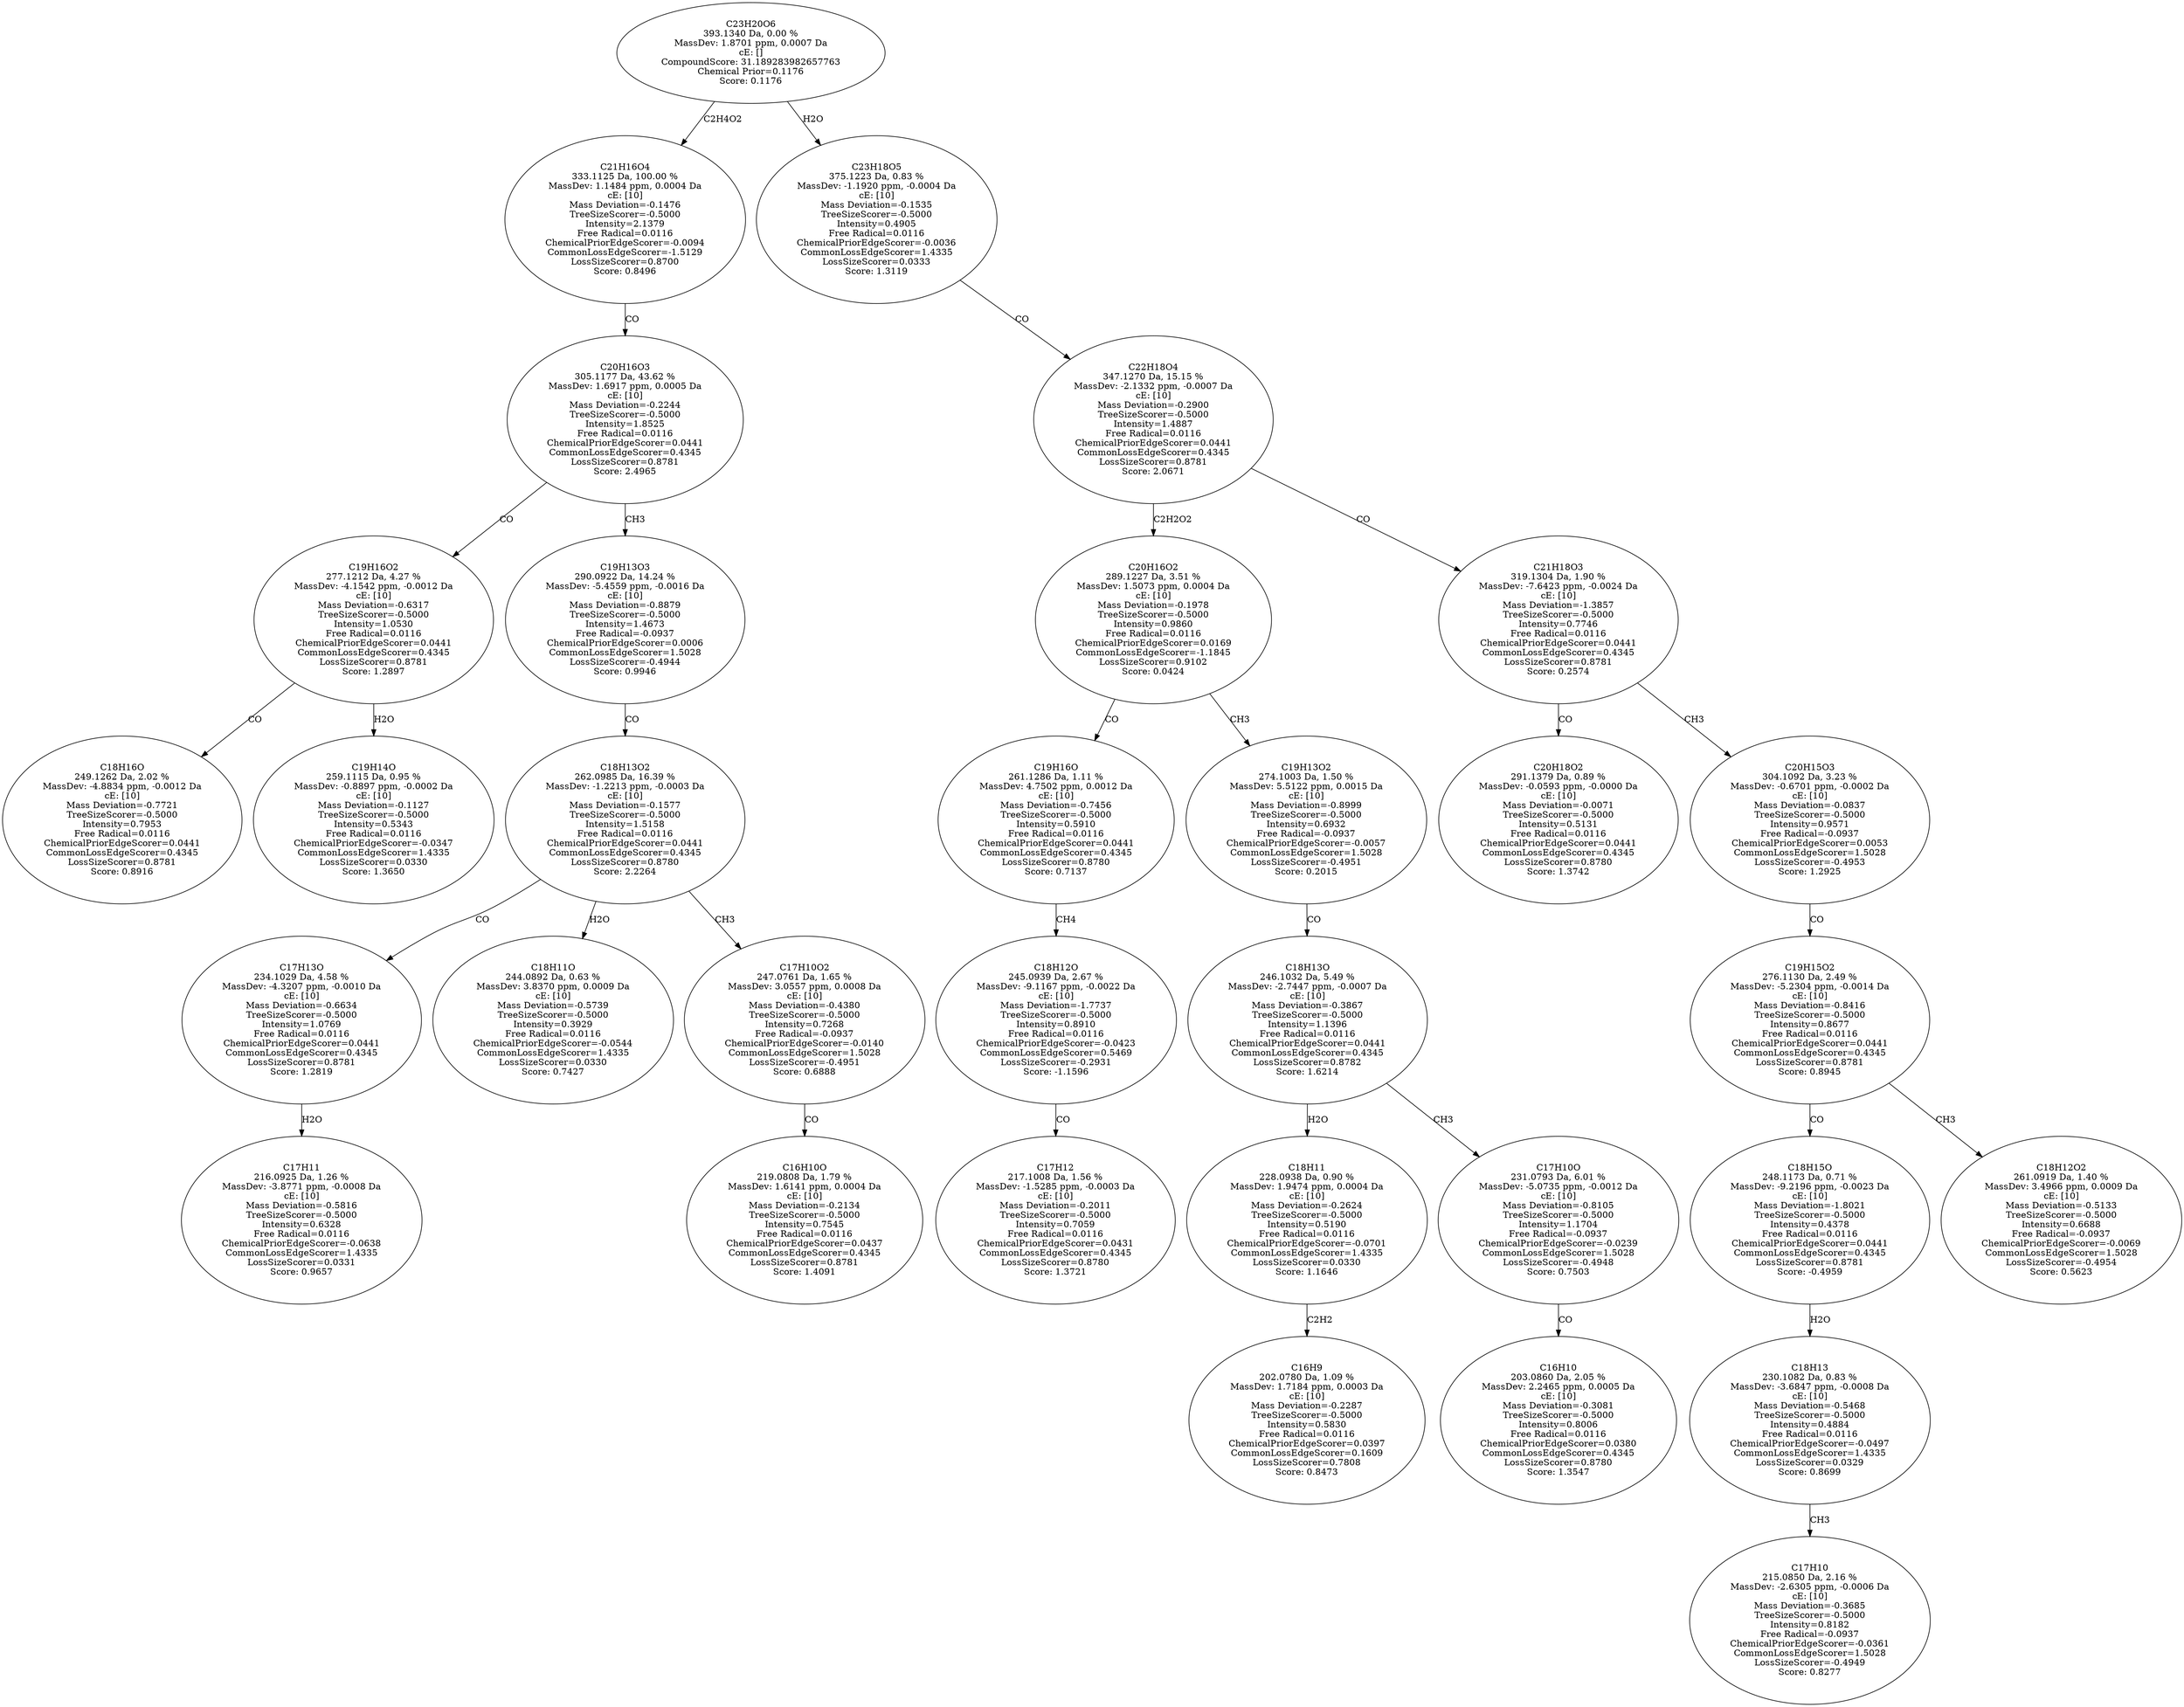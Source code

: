strict digraph {
v1 [label="C18H16O\n249.1262 Da, 2.02 %\nMassDev: -4.8834 ppm, -0.0012 Da\ncE: [10]\nMass Deviation=-0.7721\nTreeSizeScorer=-0.5000\nIntensity=0.7953\nFree Radical=0.0116\nChemicalPriorEdgeScorer=0.0441\nCommonLossEdgeScorer=0.4345\nLossSizeScorer=0.8781\nScore: 0.8916"];
v2 [label="C19H14O\n259.1115 Da, 0.95 %\nMassDev: -0.8897 ppm, -0.0002 Da\ncE: [10]\nMass Deviation=-0.1127\nTreeSizeScorer=-0.5000\nIntensity=0.5343\nFree Radical=0.0116\nChemicalPriorEdgeScorer=-0.0347\nCommonLossEdgeScorer=1.4335\nLossSizeScorer=0.0330\nScore: 1.3650"];
v3 [label="C19H16O2\n277.1212 Da, 4.27 %\nMassDev: -4.1542 ppm, -0.0012 Da\ncE: [10]\nMass Deviation=-0.6317\nTreeSizeScorer=-0.5000\nIntensity=1.0530\nFree Radical=0.0116\nChemicalPriorEdgeScorer=0.0441\nCommonLossEdgeScorer=0.4345\nLossSizeScorer=0.8781\nScore: 1.2897"];
v4 [label="C17H11\n216.0925 Da, 1.26 %\nMassDev: -3.8771 ppm, -0.0008 Da\ncE: [10]\nMass Deviation=-0.5816\nTreeSizeScorer=-0.5000\nIntensity=0.6328\nFree Radical=0.0116\nChemicalPriorEdgeScorer=-0.0638\nCommonLossEdgeScorer=1.4335\nLossSizeScorer=0.0331\nScore: 0.9657"];
v5 [label="C17H13O\n234.1029 Da, 4.58 %\nMassDev: -4.3207 ppm, -0.0010 Da\ncE: [10]\nMass Deviation=-0.6634\nTreeSizeScorer=-0.5000\nIntensity=1.0769\nFree Radical=0.0116\nChemicalPriorEdgeScorer=0.0441\nCommonLossEdgeScorer=0.4345\nLossSizeScorer=0.8781\nScore: 1.2819"];
v6 [label="C18H11O\n244.0892 Da, 0.63 %\nMassDev: 3.8370 ppm, 0.0009 Da\ncE: [10]\nMass Deviation=-0.5739\nTreeSizeScorer=-0.5000\nIntensity=0.3929\nFree Radical=0.0116\nChemicalPriorEdgeScorer=-0.0544\nCommonLossEdgeScorer=1.4335\nLossSizeScorer=0.0330\nScore: 0.7427"];
v7 [label="C16H10O\n219.0808 Da, 1.79 %\nMassDev: 1.6141 ppm, 0.0004 Da\ncE: [10]\nMass Deviation=-0.2134\nTreeSizeScorer=-0.5000\nIntensity=0.7545\nFree Radical=0.0116\nChemicalPriorEdgeScorer=0.0437\nCommonLossEdgeScorer=0.4345\nLossSizeScorer=0.8781\nScore: 1.4091"];
v8 [label="C17H10O2\n247.0761 Da, 1.65 %\nMassDev: 3.0557 ppm, 0.0008 Da\ncE: [10]\nMass Deviation=-0.4380\nTreeSizeScorer=-0.5000\nIntensity=0.7268\nFree Radical=-0.0937\nChemicalPriorEdgeScorer=-0.0140\nCommonLossEdgeScorer=1.5028\nLossSizeScorer=-0.4951\nScore: 0.6888"];
v9 [label="C18H13O2\n262.0985 Da, 16.39 %\nMassDev: -1.2213 ppm, -0.0003 Da\ncE: [10]\nMass Deviation=-0.1577\nTreeSizeScorer=-0.5000\nIntensity=1.5158\nFree Radical=0.0116\nChemicalPriorEdgeScorer=0.0441\nCommonLossEdgeScorer=0.4345\nLossSizeScorer=0.8780\nScore: 2.2264"];
v10 [label="C19H13O3\n290.0922 Da, 14.24 %\nMassDev: -5.4559 ppm, -0.0016 Da\ncE: [10]\nMass Deviation=-0.8879\nTreeSizeScorer=-0.5000\nIntensity=1.4673\nFree Radical=-0.0937\nChemicalPriorEdgeScorer=0.0006\nCommonLossEdgeScorer=1.5028\nLossSizeScorer=-0.4944\nScore: 0.9946"];
v11 [label="C20H16O3\n305.1177 Da, 43.62 %\nMassDev: 1.6917 ppm, 0.0005 Da\ncE: [10]\nMass Deviation=-0.2244\nTreeSizeScorer=-0.5000\nIntensity=1.8525\nFree Radical=0.0116\nChemicalPriorEdgeScorer=0.0441\nCommonLossEdgeScorer=0.4345\nLossSizeScorer=0.8781\nScore: 2.4965"];
v12 [label="C21H16O4\n333.1125 Da, 100.00 %\nMassDev: 1.1484 ppm, 0.0004 Da\ncE: [10]\nMass Deviation=-0.1476\nTreeSizeScorer=-0.5000\nIntensity=2.1379\nFree Radical=0.0116\nChemicalPriorEdgeScorer=-0.0094\nCommonLossEdgeScorer=-1.5129\nLossSizeScorer=0.8700\nScore: 0.8496"];
v13 [label="C17H12\n217.1008 Da, 1.56 %\nMassDev: -1.5285 ppm, -0.0003 Da\ncE: [10]\nMass Deviation=-0.2011\nTreeSizeScorer=-0.5000\nIntensity=0.7059\nFree Radical=0.0116\nChemicalPriorEdgeScorer=0.0431\nCommonLossEdgeScorer=0.4345\nLossSizeScorer=0.8780\nScore: 1.3721"];
v14 [label="C18H12O\n245.0939 Da, 2.67 %\nMassDev: -9.1167 ppm, -0.0022 Da\ncE: [10]\nMass Deviation=-1.7737\nTreeSizeScorer=-0.5000\nIntensity=0.8910\nFree Radical=0.0116\nChemicalPriorEdgeScorer=-0.0423\nCommonLossEdgeScorer=0.5469\nLossSizeScorer=-0.2931\nScore: -1.1596"];
v15 [label="C19H16O\n261.1286 Da, 1.11 %\nMassDev: 4.7502 ppm, 0.0012 Da\ncE: [10]\nMass Deviation=-0.7456\nTreeSizeScorer=-0.5000\nIntensity=0.5910\nFree Radical=0.0116\nChemicalPriorEdgeScorer=0.0441\nCommonLossEdgeScorer=0.4345\nLossSizeScorer=0.8780\nScore: 0.7137"];
v16 [label="C16H9\n202.0780 Da, 1.09 %\nMassDev: 1.7184 ppm, 0.0003 Da\ncE: [10]\nMass Deviation=-0.2287\nTreeSizeScorer=-0.5000\nIntensity=0.5830\nFree Radical=0.0116\nChemicalPriorEdgeScorer=0.0397\nCommonLossEdgeScorer=0.1609\nLossSizeScorer=0.7808\nScore: 0.8473"];
v17 [label="C18H11\n228.0938 Da, 0.90 %\nMassDev: 1.9474 ppm, 0.0004 Da\ncE: [10]\nMass Deviation=-0.2624\nTreeSizeScorer=-0.5000\nIntensity=0.5190\nFree Radical=0.0116\nChemicalPriorEdgeScorer=-0.0701\nCommonLossEdgeScorer=1.4335\nLossSizeScorer=0.0330\nScore: 1.1646"];
v18 [label="C16H10\n203.0860 Da, 2.05 %\nMassDev: 2.2465 ppm, 0.0005 Da\ncE: [10]\nMass Deviation=-0.3081\nTreeSizeScorer=-0.5000\nIntensity=0.8006\nFree Radical=0.0116\nChemicalPriorEdgeScorer=0.0380\nCommonLossEdgeScorer=0.4345\nLossSizeScorer=0.8780\nScore: 1.3547"];
v19 [label="C17H10O\n231.0793 Da, 6.01 %\nMassDev: -5.0735 ppm, -0.0012 Da\ncE: [10]\nMass Deviation=-0.8105\nTreeSizeScorer=-0.5000\nIntensity=1.1704\nFree Radical=-0.0937\nChemicalPriorEdgeScorer=-0.0239\nCommonLossEdgeScorer=1.5028\nLossSizeScorer=-0.4948\nScore: 0.7503"];
v20 [label="C18H13O\n246.1032 Da, 5.49 %\nMassDev: -2.7447 ppm, -0.0007 Da\ncE: [10]\nMass Deviation=-0.3867\nTreeSizeScorer=-0.5000\nIntensity=1.1396\nFree Radical=0.0116\nChemicalPriorEdgeScorer=0.0441\nCommonLossEdgeScorer=0.4345\nLossSizeScorer=0.8782\nScore: 1.6214"];
v21 [label="C19H13O2\n274.1003 Da, 1.50 %\nMassDev: 5.5122 ppm, 0.0015 Da\ncE: [10]\nMass Deviation=-0.8999\nTreeSizeScorer=-0.5000\nIntensity=0.6932\nFree Radical=-0.0937\nChemicalPriorEdgeScorer=-0.0057\nCommonLossEdgeScorer=1.5028\nLossSizeScorer=-0.4951\nScore: 0.2015"];
v22 [label="C20H16O2\n289.1227 Da, 3.51 %\nMassDev: 1.5073 ppm, 0.0004 Da\ncE: [10]\nMass Deviation=-0.1978\nTreeSizeScorer=-0.5000\nIntensity=0.9860\nFree Radical=0.0116\nChemicalPriorEdgeScorer=0.0169\nCommonLossEdgeScorer=-1.1845\nLossSizeScorer=0.9102\nScore: 0.0424"];
v23 [label="C20H18O2\n291.1379 Da, 0.89 %\nMassDev: -0.0593 ppm, -0.0000 Da\ncE: [10]\nMass Deviation=-0.0071\nTreeSizeScorer=-0.5000\nIntensity=0.5131\nFree Radical=0.0116\nChemicalPriorEdgeScorer=0.0441\nCommonLossEdgeScorer=0.4345\nLossSizeScorer=0.8780\nScore: 1.3742"];
v24 [label="C17H10\n215.0850 Da, 2.16 %\nMassDev: -2.6305 ppm, -0.0006 Da\ncE: [10]\nMass Deviation=-0.3685\nTreeSizeScorer=-0.5000\nIntensity=0.8182\nFree Radical=-0.0937\nChemicalPriorEdgeScorer=-0.0361\nCommonLossEdgeScorer=1.5028\nLossSizeScorer=-0.4949\nScore: 0.8277"];
v25 [label="C18H13\n230.1082 Da, 0.83 %\nMassDev: -3.6847 ppm, -0.0008 Da\ncE: [10]\nMass Deviation=-0.5468\nTreeSizeScorer=-0.5000\nIntensity=0.4884\nFree Radical=0.0116\nChemicalPriorEdgeScorer=-0.0497\nCommonLossEdgeScorer=1.4335\nLossSizeScorer=0.0329\nScore: 0.8699"];
v26 [label="C18H15O\n248.1173 Da, 0.71 %\nMassDev: -9.2196 ppm, -0.0023 Da\ncE: [10]\nMass Deviation=-1.8021\nTreeSizeScorer=-0.5000\nIntensity=0.4378\nFree Radical=0.0116\nChemicalPriorEdgeScorer=0.0441\nCommonLossEdgeScorer=0.4345\nLossSizeScorer=0.8781\nScore: -0.4959"];
v27 [label="C18H12O2\n261.0919 Da, 1.40 %\nMassDev: 3.4966 ppm, 0.0009 Da\ncE: [10]\nMass Deviation=-0.5133\nTreeSizeScorer=-0.5000\nIntensity=0.6688\nFree Radical=-0.0937\nChemicalPriorEdgeScorer=-0.0069\nCommonLossEdgeScorer=1.5028\nLossSizeScorer=-0.4954\nScore: 0.5623"];
v28 [label="C19H15O2\n276.1130 Da, 2.49 %\nMassDev: -5.2304 ppm, -0.0014 Da\ncE: [10]\nMass Deviation=-0.8416\nTreeSizeScorer=-0.5000\nIntensity=0.8677\nFree Radical=0.0116\nChemicalPriorEdgeScorer=0.0441\nCommonLossEdgeScorer=0.4345\nLossSizeScorer=0.8781\nScore: 0.8945"];
v29 [label="C20H15O3\n304.1092 Da, 3.23 %\nMassDev: -0.6701 ppm, -0.0002 Da\ncE: [10]\nMass Deviation=-0.0837\nTreeSizeScorer=-0.5000\nIntensity=0.9571\nFree Radical=-0.0937\nChemicalPriorEdgeScorer=0.0053\nCommonLossEdgeScorer=1.5028\nLossSizeScorer=-0.4953\nScore: 1.2925"];
v30 [label="C21H18O3\n319.1304 Da, 1.90 %\nMassDev: -7.6423 ppm, -0.0024 Da\ncE: [10]\nMass Deviation=-1.3857\nTreeSizeScorer=-0.5000\nIntensity=0.7746\nFree Radical=0.0116\nChemicalPriorEdgeScorer=0.0441\nCommonLossEdgeScorer=0.4345\nLossSizeScorer=0.8781\nScore: 0.2574"];
v31 [label="C22H18O4\n347.1270 Da, 15.15 %\nMassDev: -2.1332 ppm, -0.0007 Da\ncE: [10]\nMass Deviation=-0.2900\nTreeSizeScorer=-0.5000\nIntensity=1.4887\nFree Radical=0.0116\nChemicalPriorEdgeScorer=0.0441\nCommonLossEdgeScorer=0.4345\nLossSizeScorer=0.8781\nScore: 2.0671"];
v32 [label="C23H18O5\n375.1223 Da, 0.83 %\nMassDev: -1.1920 ppm, -0.0004 Da\ncE: [10]\nMass Deviation=-0.1535\nTreeSizeScorer=-0.5000\nIntensity=0.4905\nFree Radical=0.0116\nChemicalPriorEdgeScorer=-0.0036\nCommonLossEdgeScorer=1.4335\nLossSizeScorer=0.0333\nScore: 1.3119"];
v33 [label="C23H20O6\n393.1340 Da, 0.00 %\nMassDev: 1.8701 ppm, 0.0007 Da\ncE: []\nCompoundScore: 31.189283982657763\nChemical Prior=0.1176\nScore: 0.1176"];
v3 -> v1 [label="CO"];
v3 -> v2 [label="H2O"];
v11 -> v3 [label="CO"];
v5 -> v4 [label="H2O"];
v9 -> v5 [label="CO"];
v9 -> v6 [label="H2O"];
v8 -> v7 [label="CO"];
v9 -> v8 [label="CH3"];
v10 -> v9 [label="CO"];
v11 -> v10 [label="CH3"];
v12 -> v11 [label="CO"];
v33 -> v12 [label="C2H4O2"];
v14 -> v13 [label="CO"];
v15 -> v14 [label="CH4"];
v22 -> v15 [label="CO"];
v17 -> v16 [label="C2H2"];
v20 -> v17 [label="H2O"];
v19 -> v18 [label="CO"];
v20 -> v19 [label="CH3"];
v21 -> v20 [label="CO"];
v22 -> v21 [label="CH3"];
v31 -> v22 [label="C2H2O2"];
v30 -> v23 [label="CO"];
v25 -> v24 [label="CH3"];
v26 -> v25 [label="H2O"];
v28 -> v26 [label="CO"];
v28 -> v27 [label="CH3"];
v29 -> v28 [label="CO"];
v30 -> v29 [label="CH3"];
v31 -> v30 [label="CO"];
v32 -> v31 [label="CO"];
v33 -> v32 [label="H2O"];
}